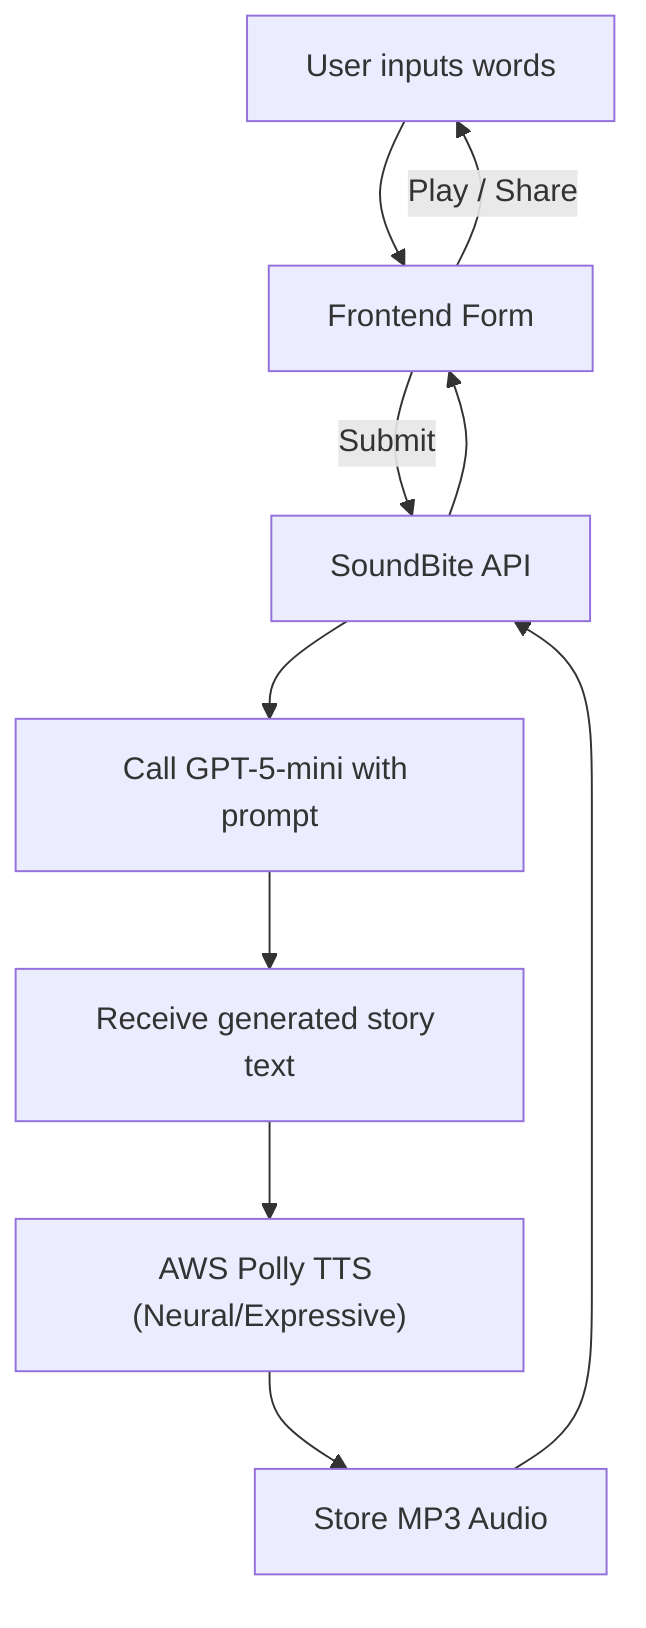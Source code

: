 flowchart TD
  User["User inputs words"] --> Frontend["Frontend Form"]
  Frontend -->|Submit| API["SoundBite API"]
  API --> GPT5["Call GPT-5-mini with prompt"]
  GPT5 --> StoryText["Receive generated story text"]
  StoryText --> Polly["AWS Polly TTS (Neural/Expressive)"]
  Polly --> S3["Store MP3 Audio"]
  S3 --> API
  API --> Frontend
  Frontend -->|Play / Share| User